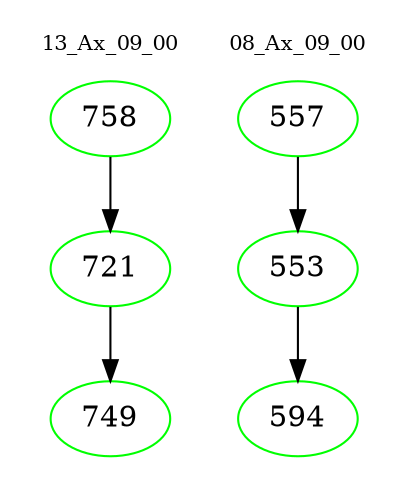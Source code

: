 digraph{
subgraph cluster_0 {
color = white
label = "13_Ax_09_00";
fontsize=10;
T0_758 [label="758", color="green"]
T0_758 -> T0_721 [color="black"]
T0_721 [label="721", color="green"]
T0_721 -> T0_749 [color="black"]
T0_749 [label="749", color="green"]
}
subgraph cluster_1 {
color = white
label = "08_Ax_09_00";
fontsize=10;
T1_557 [label="557", color="green"]
T1_557 -> T1_553 [color="black"]
T1_553 [label="553", color="green"]
T1_553 -> T1_594 [color="black"]
T1_594 [label="594", color="green"]
}
}

